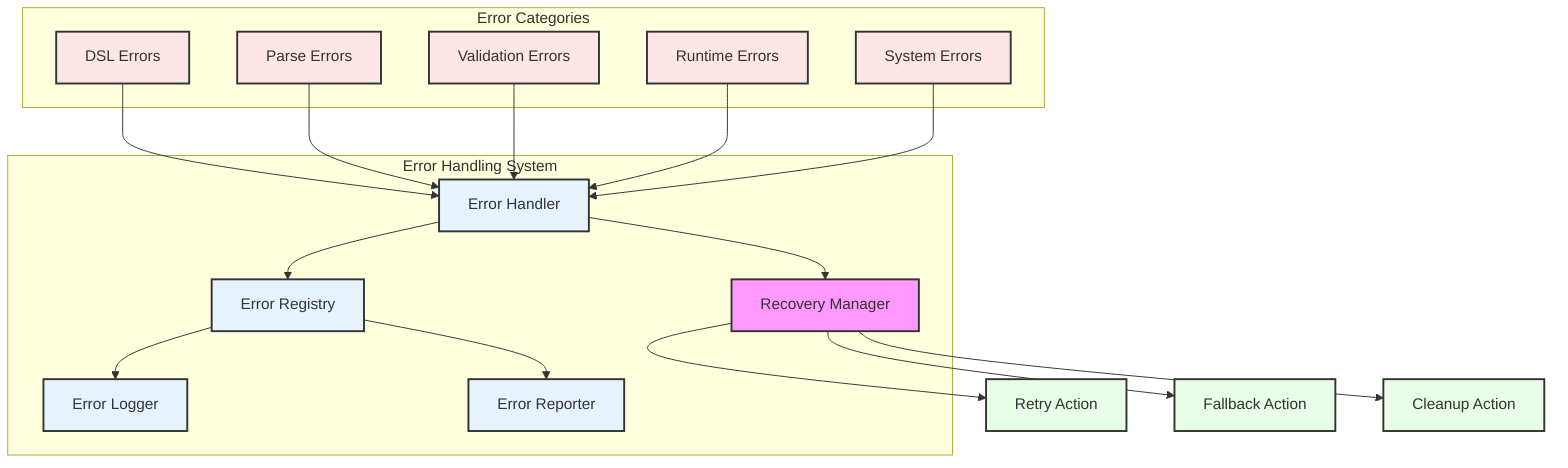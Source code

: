 graph TD
    %% Error Handling System
    subgraph ErrorSystem ["Error Handling System"]
        direction TB
        ErrorHandler["Error Handler"]
        ErrorRegistry["Error Registry"]
        ErrorLogger["Error Logger"]
        ErrorReporter["Error Reporter"]
        RecoveryManager["Recovery Manager"]
    end

    %% Error Types
    subgraph ErrorTypes ["Error Categories"]
        DSLErrors["DSL Errors"]
        ParseErrors["Parse Errors"]
        ValidationErrors["Validation Errors"]
        RuntimeErrors["Runtime Errors"]
        SystemErrors["System Errors"]
    end

    %% Error Flows
    DSLErrors --> ErrorHandler
    ParseErrors --> ErrorHandler
    ValidationErrors --> ErrorHandler
    RuntimeErrors --> ErrorHandler
    SystemErrors --> ErrorHandler

    ErrorHandler --> ErrorRegistry
    ErrorRegistry --> ErrorLogger
    ErrorRegistry --> ErrorReporter
    ErrorHandler --> RecoveryManager

    %% Recovery Actions
    RecoveryManager --> RetryAction["Retry Action"]
    RecoveryManager --> FallbackAction["Fallback Action"]
    RecoveryManager --> CleanupAction["Cleanup Action"]

    %% Style definitions
    classDef default fill:#f9f,stroke:#333,stroke-width:2px;
    classDef error fill:#ffe6e6,stroke:#333,stroke-width:2px;
    classDef handler fill:#e6f3ff,stroke:#333,stroke-width:2px;
    classDef action fill:#e6ffe6,stroke:#333,stroke-width:2px;

    class ErrorHandler,ErrorRegistry,ErrorLogger,ErrorReporter handler;
    class DSLErrors,ParseErrors,ValidationErrors,RuntimeErrors,SystemErrors error;
    class RetryAction,FallbackAction,CleanupAction action;